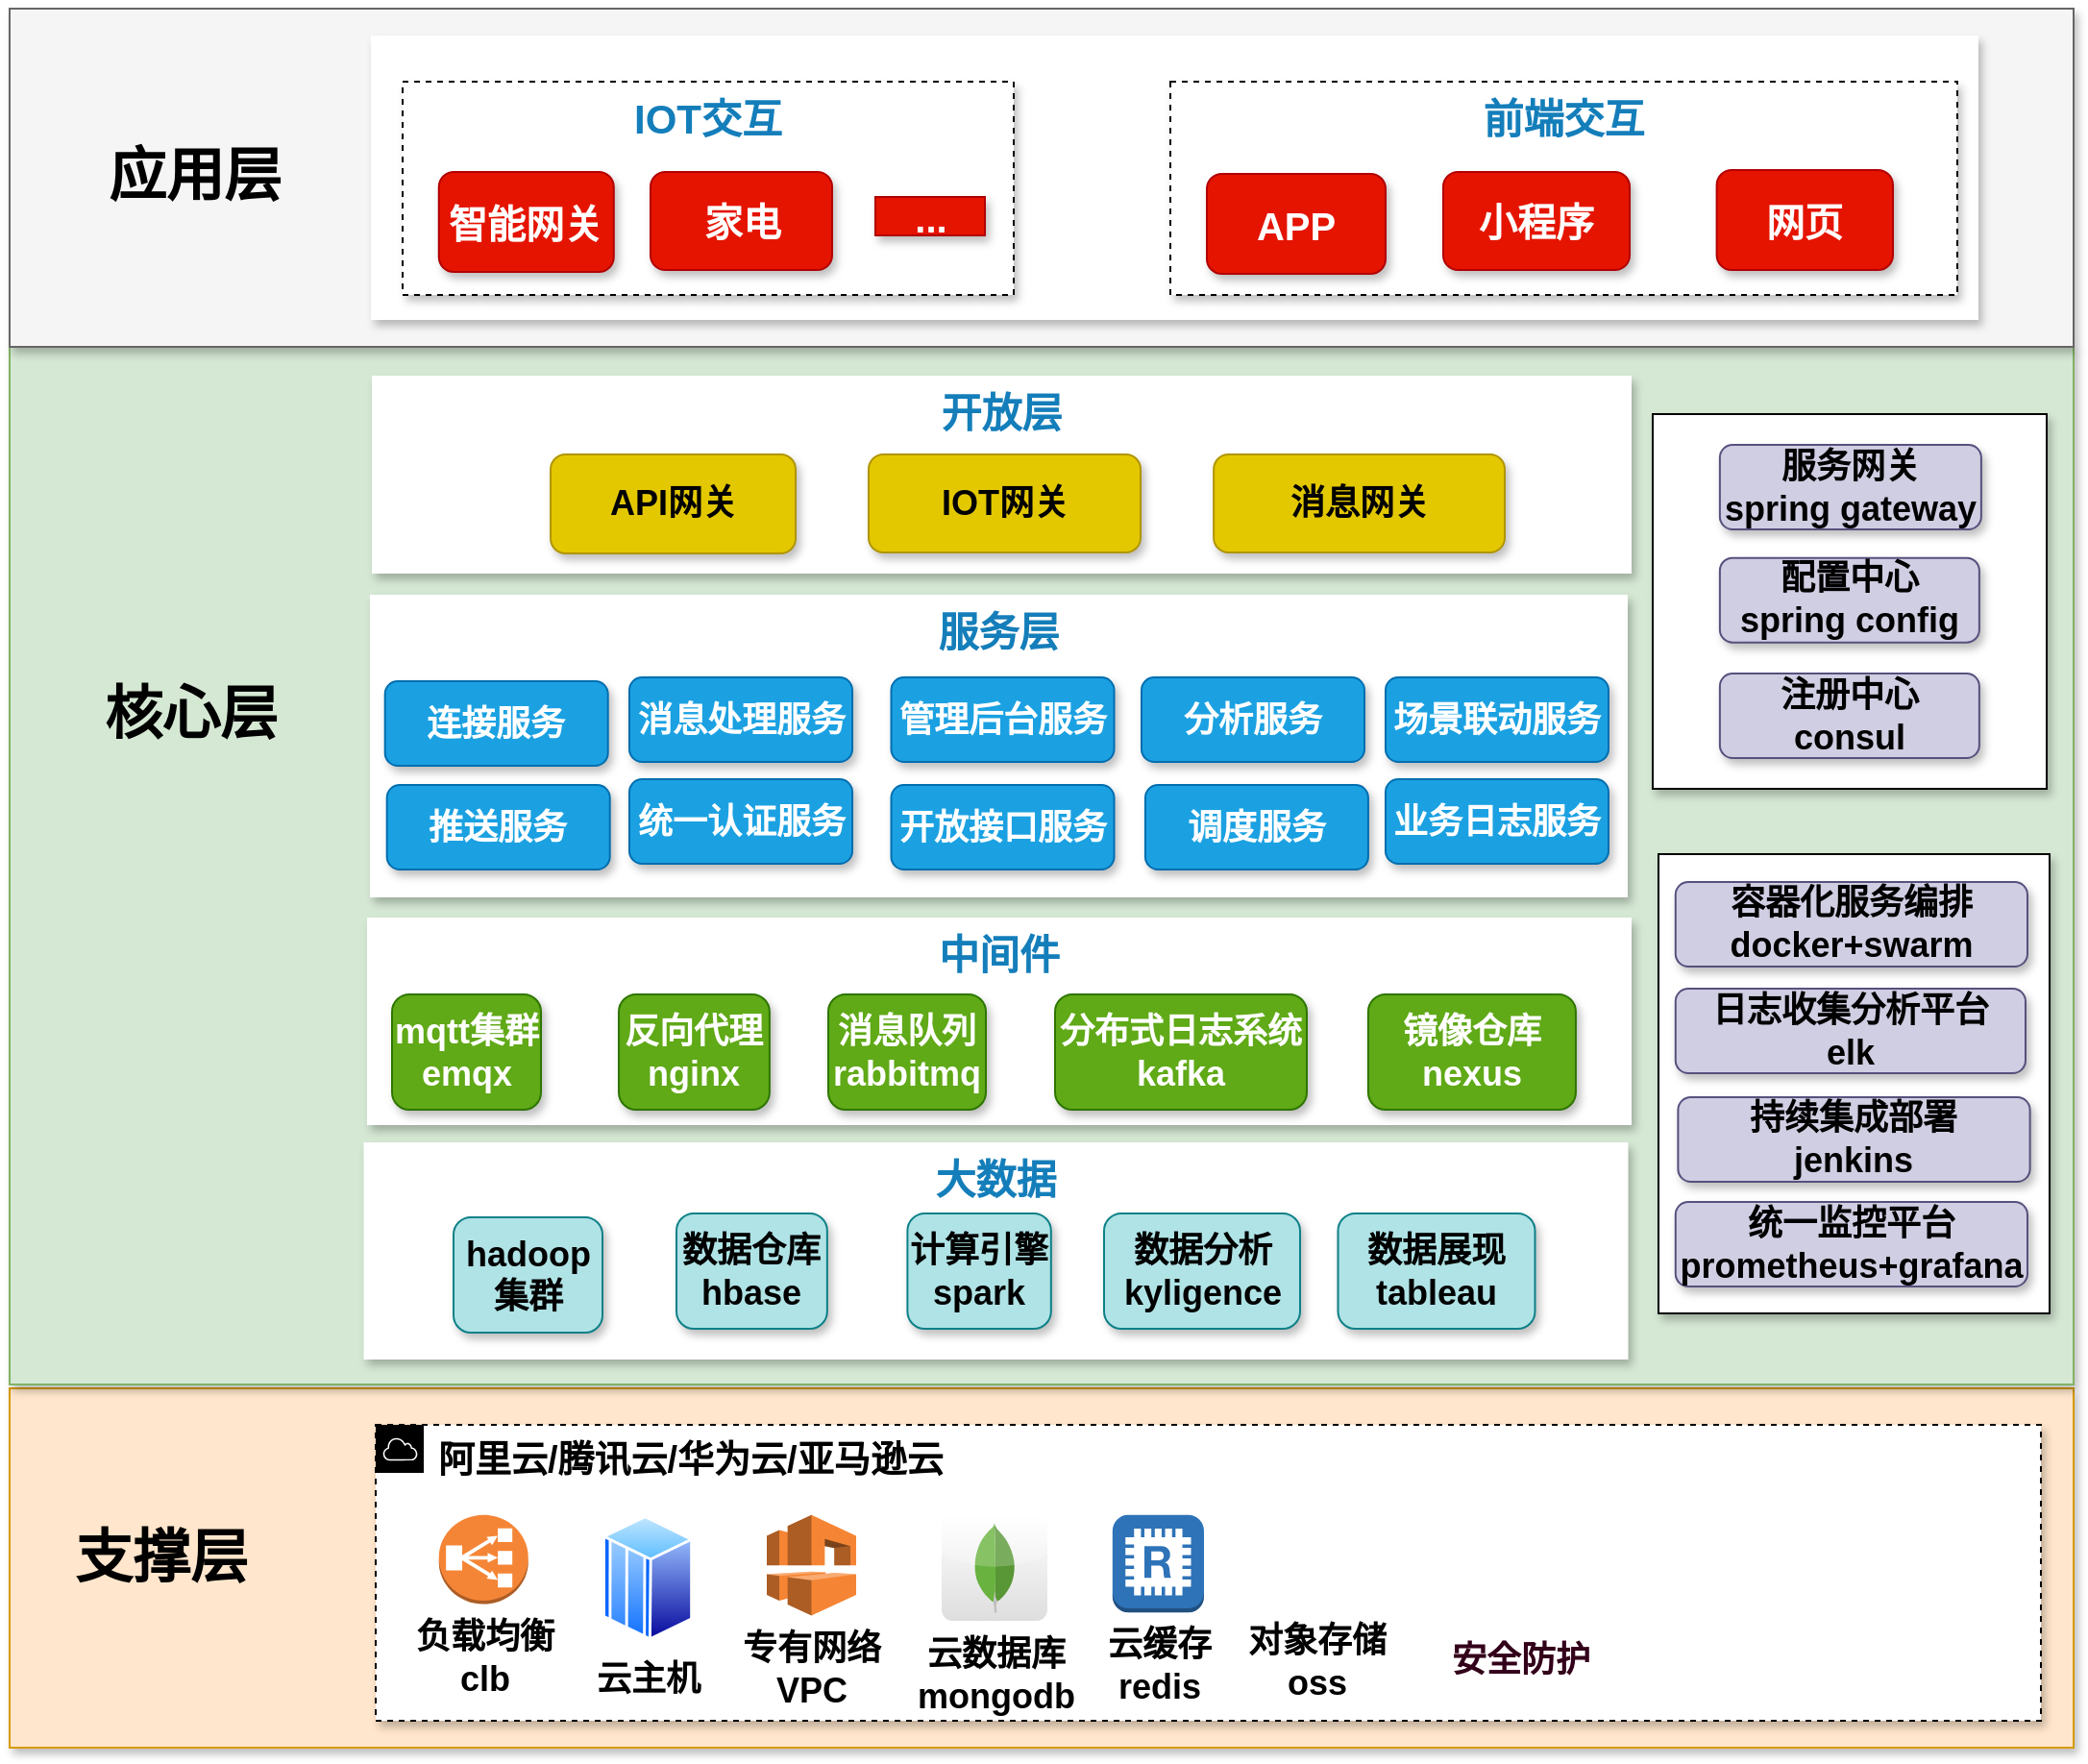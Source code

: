 <mxfile version="16.2.7" type="github">
  <diagram id="Ht1M8jgEwFfnCIfOTk4-" name="Page-1">
    <mxGraphModel dx="1382" dy="772" grid="0" gridSize="10" guides="1" tooltips="1" connect="1" arrows="1" fold="1" page="1" pageScale="1" pageWidth="1169" pageHeight="827" math="0" shadow="0">
      <root>
        <mxCell id="0" />
        <mxCell id="1" parent="0" />
        <mxCell id="nWQtlcYZ32i_l5jBkG5F-1" value="IaaS层" style="rounded=0;whiteSpace=wrap;html=1;fontSize=21;fillColor=#ffe6cc;strokeColor=#d79b00;shadow=1;" parent="1" vertex="1">
          <mxGeometry x="84" y="797.5" width="1074" height="187" as="geometry" />
        </mxCell>
        <mxCell id="nWQtlcYZ32i_l5jBkG5F-2" value="阿里云/腾讯云/华为云/亚马逊云" style="points=[[0,0],[0.25,0],[0.5,0],[0.75,0],[1,0],[1,0.25],[1,0.5],[1,0.75],[1,1],[0.75,1],[0.5,1],[0.25,1],[0,1],[0,0.75],[0,0.5],[0,0.25]];outlineConnect=0;html=1;whiteSpace=wrap;fontSize=19;fontStyle=1;shape=mxgraph.aws4.group;grIcon=mxgraph.aws4.group_aws_cloud;verticalAlign=top;align=left;spacingLeft=30;dashed=1;shadow=1;" parent="1" vertex="1">
          <mxGeometry x="274.5" y="816.5" width="866.5" height="154" as="geometry" />
        </mxCell>
        <mxCell id="nWQtlcYZ32i_l5jBkG5F-3" style="edgeStyle=none;shape=link;rounded=0;orthogonalLoop=1;jettySize=auto;html=1;exitX=1;exitY=1;exitDx=0;exitDy=0;fontStyle=1;fontSize=18;" parent="1" source="nWQtlcYZ32i_l5jBkG5F-2" target="nWQtlcYZ32i_l5jBkG5F-2" edge="1">
          <mxGeometry relative="1" as="geometry" />
        </mxCell>
        <mxCell id="nWQtlcYZ32i_l5jBkG5F-4" value="&lt;font color=&quot;#000000&quot; style=&quot;font-size: 18px;&quot;&gt;云缓存&lt;br style=&quot;font-size: 18px;&quot;&gt;redis&lt;br style=&quot;font-size: 18px;&quot;&gt;&lt;/font&gt;" style="outlineConnect=0;dashed=0;verticalLabelPosition=bottom;verticalAlign=top;align=center;html=1;shape=mxgraph.aws3.redis;fillColor=#2E73B8;gradientColor=none;fontColor=#FFFFFF;fontStyle=1;fontSize=18;" parent="1" vertex="1">
          <mxGeometry x="657.9" y="863.43" width="47.6" height="50.75" as="geometry" />
        </mxCell>
        <mxCell id="nWQtlcYZ32i_l5jBkG5F-5" value="支撑层" style="text;html=1;strokeColor=none;fillColor=none;align=center;verticalAlign=middle;whiteSpace=wrap;rounded=0;fontSize=30;fontStyle=1" parent="1" vertex="1">
          <mxGeometry x="111.5" y="875" width="102" height="20" as="geometry" />
        </mxCell>
        <mxCell id="nWQtlcYZ32i_l5jBkG5F-6" value="PaaS层" style="rounded=0;whiteSpace=wrap;html=1;fontSize=21;fillColor=#d5e8d4;strokeColor=#82b366;shadow=1;" parent="1" vertex="1">
          <mxGeometry x="84" y="255.5" width="1074" height="540" as="geometry" />
        </mxCell>
        <mxCell id="nWQtlcYZ32i_l5jBkG5F-7" value="云数据库&lt;br style=&quot;font-size: 18px;&quot;&gt;mongodb" style="dashed=0;outlineConnect=0;html=1;align=center;labelPosition=center;verticalLabelPosition=bottom;verticalAlign=top;shape=mxgraph.webicons.mongodb;gradientColor=#DFDEDE;fontSize=18;fontStyle=1" parent="1" vertex="1">
          <mxGeometry x="569" y="863.43" width="55" height="55.13" as="geometry" />
        </mxCell>
        <mxCell id="nWQtlcYZ32i_l5jBkG5F-8" value="专有网络&lt;br style=&quot;font-size: 18px;&quot;&gt;VPC" style="outlineConnect=0;dashed=0;verticalLabelPosition=bottom;verticalAlign=top;align=center;html=1;shape=mxgraph.aws3.vpc;fillColor=#F58534;gradientColor=none;fontSize=18;fontStyle=1" parent="1" vertex="1">
          <mxGeometry x="478" y="863.43" width="46.5" height="52.37" as="geometry" />
        </mxCell>
        <mxCell id="nWQtlcYZ32i_l5jBkG5F-9" value="负载均衡&lt;br&gt;clb" style="outlineConnect=0;dashed=0;verticalLabelPosition=bottom;verticalAlign=top;align=center;html=1;shape=mxgraph.aws3.classic_load_balancer;fillColor=#F58536;gradientColor=none;fontSize=18;fontStyle=1" parent="1" vertex="1">
          <mxGeometry x="307.38" y="863.43" width="46.5" height="46.37" as="geometry" />
        </mxCell>
        <mxCell id="nWQtlcYZ32i_l5jBkG5F-10" value="对象存储&lt;br style=&quot;font-size: 18px;&quot;&gt;oss" style="shape=image;html=1;verticalAlign=top;verticalLabelPosition=bottom;labelBackgroundColor=#ffffff;imageAspect=0;aspect=fixed;image=https://cdn4.iconfinder.com/data/icons/small-n-flat/24/floppy-128.png;fontSize=18;fontStyle=1" parent="1" vertex="1">
          <mxGeometry x="739.12" y="863.43" width="48.76" height="48.76" as="geometry" />
        </mxCell>
        <mxCell id="nWQtlcYZ32i_l5jBkG5F-11" value="云主机" style="aspect=fixed;perimeter=ellipsePerimeter;html=1;align=center;shadow=0;dashed=0;spacingTop=3;image;image=img/lib/active_directory/mainframe_host.svg;fontSize=18;fontStyle=1" parent="1" vertex="1">
          <mxGeometry x="392.5" y="863.43" width="47.07" height="65.37" as="geometry" />
        </mxCell>
        <mxCell id="nWQtlcYZ32i_l5jBkG5F-12" value="核心层" style="text;html=1;strokeColor=none;fillColor=none;align=center;verticalAlign=middle;whiteSpace=wrap;rounded=0;fontSize=30;fontStyle=1;shadow=0;sketch=0;glass=0;" parent="1" vertex="1">
          <mxGeometry x="125" y="435.5" width="106.5" height="20" as="geometry" />
        </mxCell>
        <mxCell id="nWQtlcYZ32i_l5jBkG5F-13" value="中间件" style="dashed=1;verticalAlign=top;fontStyle=1;fontColor=#147EBA;fontSize=21;strokeColor=none;shadow=1;" parent="1" vertex="1">
          <mxGeometry x="270" y="552.5" width="658" height="108" as="geometry" />
        </mxCell>
        <mxCell id="nWQtlcYZ32i_l5jBkG5F-15" value="消息队列&lt;br&gt;rabbitmq" style="rounded=1;whiteSpace=wrap;html=1;fontSize=18;fontStyle=1;fillColor=#60a917;strokeColor=#2D7600;fontColor=#ffffff;shadow=1;" parent="1" vertex="1">
          <mxGeometry x="510" y="592.5" width="82" height="60" as="geometry" />
        </mxCell>
        <mxCell id="nWQtlcYZ32i_l5jBkG5F-16" value="mqtt集群&lt;br&gt;emqx" style="rounded=1;whiteSpace=wrap;html=1;fontSize=18;fontStyle=1;fillColor=#60a917;strokeColor=#2D7600;fontColor=#ffffff;shadow=1;" parent="1" vertex="1">
          <mxGeometry x="283" y="592.5" width="77.5" height="60" as="geometry" />
        </mxCell>
        <mxCell id="nWQtlcYZ32i_l5jBkG5F-18" value="反向代理&lt;br&gt;nginx" style="rounded=1;whiteSpace=wrap;html=1;fontSize=18;fontStyle=1;fillColor=#60a917;strokeColor=#2D7600;fontColor=#ffffff;shadow=1;" parent="1" vertex="1">
          <mxGeometry x="401" y="592.5" width="78.43" height="60" as="geometry" />
        </mxCell>
        <mxCell id="nWQtlcYZ32i_l5jBkG5F-19" value="服务层" style="dashed=1;verticalAlign=top;fontStyle=1;fontColor=#147EBA;fontSize=21;strokeColor=none;shadow=1;" parent="1" vertex="1">
          <mxGeometry x="271.5" y="384.5" width="654.5" height="157.5" as="geometry" />
        </mxCell>
        <mxCell id="nWQtlcYZ32i_l5jBkG5F-20" value="连接服务" style="rounded=1;whiteSpace=wrap;html=1;fontSize=18;fontStyle=1;fillColor=#1ba1e2;strokeColor=#006EAF;fontColor=#ffffff;shadow=1;" parent="1" vertex="1">
          <mxGeometry x="279.35" y="429.5" width="116" height="44" as="geometry" />
        </mxCell>
        <mxCell id="nWQtlcYZ32i_l5jBkG5F-21" value="消息处理服务" style="rounded=1;whiteSpace=wrap;html=1;fontSize=18;fontStyle=1;fillColor=#1ba1e2;strokeColor=#006EAF;fontColor=#ffffff;shadow=1;" parent="1" vertex="1">
          <mxGeometry x="406.5" y="427.5" width="116" height="44" as="geometry" />
        </mxCell>
        <mxCell id="nWQtlcYZ32i_l5jBkG5F-22" value="管理后台服务" style="rounded=1;whiteSpace=wrap;html=1;fontSize=18;fontStyle=1;fillColor=#1ba1e2;strokeColor=#006EAF;fontColor=#ffffff;shadow=1;" parent="1" vertex="1">
          <mxGeometry x="542.75" y="427.5" width="116" height="44" as="geometry" />
        </mxCell>
        <mxCell id="nWQtlcYZ32i_l5jBkG5F-23" value="分析服务" style="rounded=1;whiteSpace=wrap;html=1;fontSize=18;fontStyle=1;fillColor=#1ba1e2;strokeColor=#006EAF;fontColor=#ffffff;shadow=1;" parent="1" vertex="1">
          <mxGeometry x="673" y="427.5" width="116" height="44" as="geometry" />
        </mxCell>
        <mxCell id="nWQtlcYZ32i_l5jBkG5F-24" value="场景联动服务" style="rounded=1;whiteSpace=wrap;html=1;fontSize=18;fontStyle=1;fillColor=#1ba1e2;strokeColor=#006EAF;fontColor=#ffffff;shadow=1;" parent="1" vertex="1">
          <mxGeometry x="800" y="427.5" width="116" height="44" as="geometry" />
        </mxCell>
        <mxCell id="nWQtlcYZ32i_l5jBkG5F-25" value="统一认证服务" style="rounded=1;whiteSpace=wrap;html=1;fontSize=18;fontStyle=1;fillColor=#1ba1e2;strokeColor=#006EAF;fontColor=#ffffff;shadow=1;" parent="1" vertex="1">
          <mxGeometry x="406.5" y="480.5" width="116" height="44" as="geometry" />
        </mxCell>
        <mxCell id="nWQtlcYZ32i_l5jBkG5F-26" value="调度服务" style="rounded=1;whiteSpace=wrap;html=1;fontSize=18;fontStyle=1;fillColor=#1ba1e2;strokeColor=#006EAF;fontColor=#ffffff;shadow=1;" parent="1" vertex="1">
          <mxGeometry x="674.97" y="483.5" width="116" height="44" as="geometry" />
        </mxCell>
        <mxCell id="nWQtlcYZ32i_l5jBkG5F-27" value="推送服务" style="rounded=1;whiteSpace=wrap;html=1;fontSize=18;fontStyle=1;fillColor=#1ba1e2;strokeColor=#006EAF;fontColor=#ffffff;shadow=1;" parent="1" vertex="1">
          <mxGeometry x="280.35" y="483.5" width="116" height="44" as="geometry" />
        </mxCell>
        <mxCell id="nWQtlcYZ32i_l5jBkG5F-28" value="开放层" style="dashed=1;verticalAlign=top;fontStyle=1;fontColor=#147EBA;fontSize=21;strokeColor=none;shadow=1;" parent="1" vertex="1">
          <mxGeometry x="272.5" y="270.5" width="655.5" height="103" as="geometry" />
        </mxCell>
        <mxCell id="nWQtlcYZ32i_l5jBkG5F-29" value="开放接口服务" style="rounded=1;whiteSpace=wrap;html=1;fontSize=18;fontStyle=1;fillColor=#1ba1e2;strokeColor=#006EAF;fontColor=#ffffff;shadow=1;" parent="1" vertex="1">
          <mxGeometry x="542.75" y="483.5" width="116" height="44" as="geometry" />
        </mxCell>
        <mxCell id="nWQtlcYZ32i_l5jBkG5F-47" value="" style="rounded=0;whiteSpace=wrap;html=1;fontSize=21;fillColor=#f5f5f5;strokeColor=#666666;fontColor=#333333;sketch=0;shadow=1;" parent="1" vertex="1">
          <mxGeometry x="84" y="79.5" width="1074" height="176" as="geometry" />
        </mxCell>
        <mxCell id="nWQtlcYZ32i_l5jBkG5F-48" value="应用层" style="text;html=1;strokeColor=none;fillColor=none;align=center;verticalAlign=middle;whiteSpace=wrap;rounded=0;fontSize=30;fontStyle=1" parent="1" vertex="1">
          <mxGeometry x="122.5" y="155.5" width="115" height="20" as="geometry" />
        </mxCell>
        <mxCell id="nWQtlcYZ32i_l5jBkG5F-49" value="" style="dashed=1;verticalAlign=top;fontStyle=0;fontColor=#147EBA;fontSize=21;strokeColor=none;shadow=1;" parent="1" vertex="1">
          <mxGeometry x="272" y="93.5" width="836.5" height="148" as="geometry" />
        </mxCell>
        <mxCell id="nWQtlcYZ32i_l5jBkG5F-50" value="IOT交互" style="dashed=1;verticalAlign=top;fontStyle=1;fontColor=#147EBA;fontSize=21;shadow=1;" parent="1" vertex="1">
          <mxGeometry x="288.5" y="117.5" width="318" height="111" as="geometry" />
        </mxCell>
        <mxCell id="nWQtlcYZ32i_l5jBkG5F-51" value="智能网关" style="rounded=1;whiteSpace=wrap;html=1;fontSize=20;fontStyle=1;fillColor=#e51400;strokeColor=#B20000;fontColor=#ffffff;shadow=1;" parent="1" vertex="1">
          <mxGeometry x="307.38" y="164.5" width="91" height="52" as="geometry" />
        </mxCell>
        <mxCell id="nWQtlcYZ32i_l5jBkG5F-52" value="家电" style="rounded=1;whiteSpace=wrap;html=1;fontSize=20;fontStyle=1;fillColor=#e51400;strokeColor=#B20000;fontColor=#ffffff;shadow=1;" parent="1" vertex="1">
          <mxGeometry x="417.5" y="164.5" width="94.5" height="51" as="geometry" />
        </mxCell>
        <mxCell id="nWQtlcYZ32i_l5jBkG5F-53" value="..." style="text;html=1;strokeColor=#B20000;fillColor=#e51400;align=center;verticalAlign=middle;whiteSpace=wrap;rounded=0;fontSize=20;fontStyle=1;fontColor=#ffffff;shadow=1;" parent="1" vertex="1">
          <mxGeometry x="534.5" y="177.5" width="57" height="20" as="geometry" />
        </mxCell>
        <mxCell id="nWQtlcYZ32i_l5jBkG5F-54" value="前端交互" style="dashed=1;verticalAlign=top;fontStyle=1;fontColor=#147EBA;fontSize=21;shadow=1;" parent="1" vertex="1">
          <mxGeometry x="688" y="117.5" width="409.5" height="111" as="geometry" />
        </mxCell>
        <mxCell id="nWQtlcYZ32i_l5jBkG5F-55" value="APP" style="rounded=1;whiteSpace=wrap;html=1;fontSize=20;fontStyle=1;fillColor=#e51400;strokeColor=#B20000;fontColor=#ffffff;shadow=1;" parent="1" vertex="1">
          <mxGeometry x="707" y="165.5" width="93" height="52" as="geometry" />
        </mxCell>
        <mxCell id="nWQtlcYZ32i_l5jBkG5F-57" value="小程序" style="rounded=1;whiteSpace=wrap;html=1;fontSize=20;fontStyle=1;fillColor=#e51400;strokeColor=#B20000;fontColor=#ffffff;shadow=1;" parent="1" vertex="1">
          <mxGeometry x="830" y="164.5" width="97" height="51" as="geometry" />
        </mxCell>
        <mxCell id="nWQtlcYZ32i_l5jBkG5F-58" value="网页" style="rounded=1;whiteSpace=wrap;html=1;fontSize=20;fontStyle=1;fillColor=#e51400;strokeColor=#B20000;fontColor=#ffffff;shadow=1;" parent="1" vertex="1">
          <mxGeometry x="972.32" y="163.5" width="91.68" height="52" as="geometry" />
        </mxCell>
        <mxCell id="nWQtlcYZ32i_l5jBkG5F-60" value="安全防护" style="shape=image;html=1;verticalAlign=top;verticalLabelPosition=bottom;labelBackgroundColor=#ffffff;imageAspect=0;aspect=fixed;image=https://cdn1.iconfinder.com/data/icons/icons-for-a-site-1/64/advantage_protection-128.png;fontColor=#33001A;fontStyle=1;fontSize=18;sketch=0;" parent="1" vertex="1">
          <mxGeometry x="840.48" y="863.43" width="58.95" height="58.95" as="geometry" />
        </mxCell>
        <mxCell id="nWQtlcYZ32i_l5jBkG5F-61" value="分布式日志系统&lt;br&gt;kafka" style="rounded=1;whiteSpace=wrap;html=1;fontSize=18;fontStyle=1;fillColor=#60a917;strokeColor=#2D7600;fontColor=#ffffff;shadow=1;" parent="1" vertex="1">
          <mxGeometry x="628" y="592.5" width="131" height="60" as="geometry" />
        </mxCell>
        <mxCell id="nWQtlcYZ32i_l5jBkG5F-76" value="" style="rounded=0;whiteSpace=wrap;html=1;shadow=1;" parent="1" vertex="1">
          <mxGeometry x="939" y="290.5" width="205" height="195" as="geometry" />
        </mxCell>
        <mxCell id="nWQtlcYZ32i_l5jBkG5F-63" value="配置中心&lt;br&gt;spring config" style="rounded=1;whiteSpace=wrap;html=1;fontSize=18;fontStyle=1;fillColor=#d0cee2;strokeColor=#56517e;shadow=1;" parent="1" vertex="1">
          <mxGeometry x="973.94" y="365.32" width="135" height="44" as="geometry" />
        </mxCell>
        <mxCell id="nWQtlcYZ32i_l5jBkG5F-77" value="服务网关&lt;br&gt;spring gateway" style="rounded=1;whiteSpace=wrap;html=1;fontSize=18;fontStyle=1;fillColor=#d0cee2;strokeColor=#56517e;shadow=1;" parent="1" vertex="1">
          <mxGeometry x="973.94" y="306.5" width="136" height="44" as="geometry" />
        </mxCell>
        <mxCell id="nWQtlcYZ32i_l5jBkG5F-82" value="注册中心&lt;br&gt;consul" style="rounded=1;whiteSpace=wrap;html=1;fontSize=18;fontStyle=1;fillColor=#d0cee2;strokeColor=#56517e;shadow=1;" parent="1" vertex="1">
          <mxGeometry x="973.94" y="425.5" width="135" height="44" as="geometry" />
        </mxCell>
        <mxCell id="nWQtlcYZ32i_l5jBkG5F-85" value="API网关" style="rounded=1;whiteSpace=wrap;html=1;fontSize=18;fontStyle=1;fillColor=#e3c800;strokeColor=#B09500;fontColor=#000000;shadow=1;" parent="1" vertex="1">
          <mxGeometry x="365.53" y="311.5" width="127.47" height="51.5" as="geometry" />
        </mxCell>
        <mxCell id="nWQtlcYZ32i_l5jBkG5F-86" value="IOT网关" style="rounded=1;whiteSpace=wrap;html=1;fontSize=18;fontStyle=1;fillColor=#e3c800;strokeColor=#B09500;fontColor=#000000;shadow=1;" parent="1" vertex="1">
          <mxGeometry x="531" y="311.5" width="141.5" height="51" as="geometry" />
        </mxCell>
        <mxCell id="nWQtlcYZ32i_l5jBkG5F-87" value="消息网关" style="rounded=1;whiteSpace=wrap;html=1;fontSize=18;fontStyle=1;fillColor=#e3c800;strokeColor=#B09500;fontColor=#000000;shadow=1;" parent="1" vertex="1">
          <mxGeometry x="710.58" y="311.5" width="151.42" height="51" as="geometry" />
        </mxCell>
        <mxCell id="nWQtlcYZ32i_l5jBkG5F-90" style="edgeStyle=orthogonalEdgeStyle;rounded=0;orthogonalLoop=1;jettySize=auto;html=1;exitX=0.5;exitY=1;exitDx=0;exitDy=0;fontSize=18;" parent="1" source="nWQtlcYZ32i_l5jBkG5F-10" target="nWQtlcYZ32i_l5jBkG5F-10" edge="1">
          <mxGeometry relative="1" as="geometry" />
        </mxCell>
        <mxCell id="nWQtlcYZ32i_l5jBkG5F-92" value="镜像仓库&lt;br&gt;nexus" style="rounded=1;whiteSpace=wrap;html=1;fontSize=18;fontStyle=1;fillColor=#60a917;strokeColor=#2D7600;fontColor=#ffffff;shadow=1;" parent="1" vertex="1">
          <mxGeometry x="790.97" y="592.5" width="108" height="60" as="geometry" />
        </mxCell>
        <mxCell id="nWQtlcYZ32i_l5jBkG5F-93" value="大数据" style="dashed=1;verticalAlign=top;fontStyle=1;fontColor=#147EBA;fontSize=21;strokeColor=none;shadow=1;" parent="1" vertex="1">
          <mxGeometry x="268.25" y="669.5" width="658" height="113" as="geometry" />
        </mxCell>
        <mxCell id="nWQtlcYZ32i_l5jBkG5F-94" value="hadoop集群" style="rounded=1;whiteSpace=wrap;html=1;fontSize=18;fontStyle=1;fillColor=#b0e3e6;strokeColor=#0e8088;shadow=1;" parent="1" vertex="1">
          <mxGeometry x="315" y="708.5" width="77.5" height="60" as="geometry" />
        </mxCell>
        <mxCell id="nWQtlcYZ32i_l5jBkG5F-95" value="数据仓库&lt;br&gt;hbase" style="rounded=1;whiteSpace=wrap;html=1;fontSize=18;fontStyle=1;fillColor=#b0e3e6;strokeColor=#0e8088;shadow=1;" parent="1" vertex="1">
          <mxGeometry x="431" y="706.5" width="78.43" height="60" as="geometry" />
        </mxCell>
        <mxCell id="nWQtlcYZ32i_l5jBkG5F-96" value="计算引擎&lt;br&gt;spark" style="rounded=1;whiteSpace=wrap;html=1;fontSize=18;fontStyle=1;fillColor=#b0e3e6;strokeColor=#0e8088;shadow=1;" parent="1" vertex="1">
          <mxGeometry x="551.21" y="706.5" width="74.7" height="60" as="geometry" />
        </mxCell>
        <mxCell id="nWQtlcYZ32i_l5jBkG5F-99" value="" style="rounded=0;whiteSpace=wrap;html=1;shadow=1;" parent="1" vertex="1">
          <mxGeometry x="942" y="519.5" width="203.5" height="239" as="geometry" />
        </mxCell>
        <mxCell id="nWQtlcYZ32i_l5jBkG5F-97" value="数据分析kyligence" style="rounded=1;whiteSpace=wrap;html=1;fontSize=18;fontStyle=1;fillColor=#b0e3e6;strokeColor=#0e8088;shadow=1;" parent="1" vertex="1">
          <mxGeometry x="653.5" y="706.5" width="102" height="60" as="geometry" />
        </mxCell>
        <mxCell id="nWQtlcYZ32i_l5jBkG5F-98" value="数据展现&lt;br&gt;tableau" style="rounded=1;whiteSpace=wrap;html=1;fontSize=18;fontStyle=1;fillColor=#b0e3e6;strokeColor=#0e8088;shadow=1;" parent="1" vertex="1">
          <mxGeometry x="775.25" y="706.5" width="102.5" height="60" as="geometry" />
        </mxCell>
        <mxCell id="nWQtlcYZ32i_l5jBkG5F-78" value="统一监控平台&lt;br&gt;prometheus+grafana" style="rounded=1;whiteSpace=wrap;html=1;fontSize=18;fontStyle=1;fillColor=#d0cee2;strokeColor=#56517e;shadow=1;" parent="1" vertex="1">
          <mxGeometry x="950.88" y="700.5" width="183.12" height="44" as="geometry" />
        </mxCell>
        <mxCell id="nWQtlcYZ32i_l5jBkG5F-79" value="持续集成部署&lt;br&gt;jenkins" style="rounded=1;whiteSpace=wrap;html=1;fontSize=18;fontStyle=1;fillColor=#d0cee2;strokeColor=#56517e;shadow=1;" parent="1" vertex="1">
          <mxGeometry x="952.19" y="646" width="183.12" height="44" as="geometry" />
        </mxCell>
        <mxCell id="nWQtlcYZ32i_l5jBkG5F-80" value="日志收集分析平台&lt;br&gt;elk" style="rounded=1;whiteSpace=wrap;html=1;fontSize=18;fontStyle=1;fillColor=#d0cee2;strokeColor=#56517e;shadow=1;" parent="1" vertex="1">
          <mxGeometry x="950.88" y="589.5" width="182.12" height="44" as="geometry" />
        </mxCell>
        <mxCell id="nWQtlcYZ32i_l5jBkG5F-81" value="容器化服务编排&lt;br&gt;docker+swarm" style="rounded=1;whiteSpace=wrap;html=1;fontSize=18;fontStyle=1;fillColor=#d0cee2;strokeColor=#56517e;shadow=1;" parent="1" vertex="1">
          <mxGeometry x="950.88" y="534" width="183.12" height="44" as="geometry" />
        </mxCell>
        <mxCell id="nWQtlcYZ32i_l5jBkG5F-100" value="业务日志服务" style="rounded=1;whiteSpace=wrap;html=1;fontSize=18;fontStyle=1;fillColor=#1ba1e2;strokeColor=#006EAF;fontColor=#ffffff;shadow=1;" parent="1" vertex="1">
          <mxGeometry x="800" y="480.5" width="116" height="44" as="geometry" />
        </mxCell>
      </root>
    </mxGraphModel>
  </diagram>
</mxfile>

